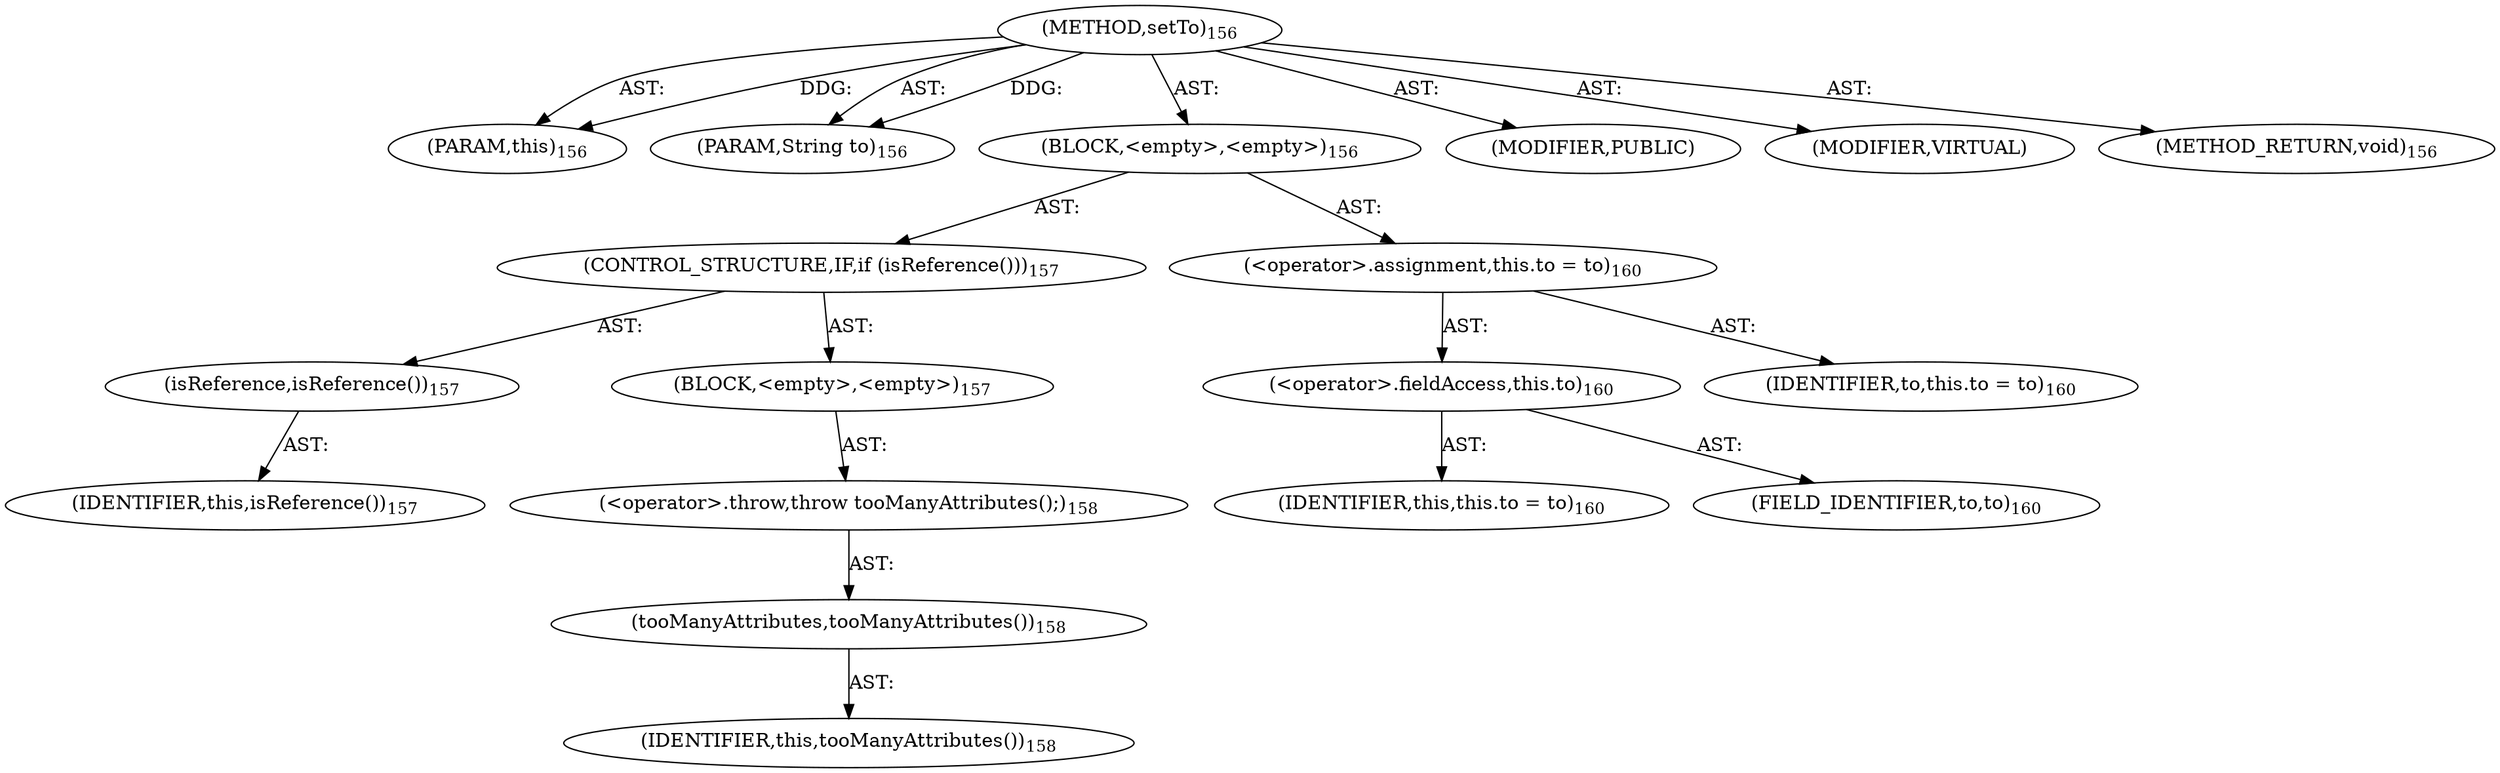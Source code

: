 digraph "setTo" {  
"111669149703" [label = <(METHOD,setTo)<SUB>156</SUB>> ]
"115964116998" [label = <(PARAM,this)<SUB>156</SUB>> ]
"115964117010" [label = <(PARAM,String to)<SUB>156</SUB>> ]
"25769803792" [label = <(BLOCK,&lt;empty&gt;,&lt;empty&gt;)<SUB>156</SUB>> ]
"47244640265" [label = <(CONTROL_STRUCTURE,IF,if (isReference()))<SUB>157</SUB>> ]
"30064771125" [label = <(isReference,isReference())<SUB>157</SUB>> ]
"68719476759" [label = <(IDENTIFIER,this,isReference())<SUB>157</SUB>> ]
"25769803793" [label = <(BLOCK,&lt;empty&gt;,&lt;empty&gt;)<SUB>157</SUB>> ]
"30064771126" [label = <(&lt;operator&gt;.throw,throw tooManyAttributes();)<SUB>158</SUB>> ]
"30064771127" [label = <(tooManyAttributes,tooManyAttributes())<SUB>158</SUB>> ]
"68719476760" [label = <(IDENTIFIER,this,tooManyAttributes())<SUB>158</SUB>> ]
"30064771128" [label = <(&lt;operator&gt;.assignment,this.to = to)<SUB>160</SUB>> ]
"30064771129" [label = <(&lt;operator&gt;.fieldAccess,this.to)<SUB>160</SUB>> ]
"68719476761" [label = <(IDENTIFIER,this,this.to = to)<SUB>160</SUB>> ]
"55834574863" [label = <(FIELD_IDENTIFIER,to,to)<SUB>160</SUB>> ]
"68719476789" [label = <(IDENTIFIER,to,this.to = to)<SUB>160</SUB>> ]
"133143986195" [label = <(MODIFIER,PUBLIC)> ]
"133143986196" [label = <(MODIFIER,VIRTUAL)> ]
"128849018887" [label = <(METHOD_RETURN,void)<SUB>156</SUB>> ]
  "111669149703" -> "115964116998"  [ label = "AST: "] 
  "111669149703" -> "115964117010"  [ label = "AST: "] 
  "111669149703" -> "25769803792"  [ label = "AST: "] 
  "111669149703" -> "133143986195"  [ label = "AST: "] 
  "111669149703" -> "133143986196"  [ label = "AST: "] 
  "111669149703" -> "128849018887"  [ label = "AST: "] 
  "25769803792" -> "47244640265"  [ label = "AST: "] 
  "25769803792" -> "30064771128"  [ label = "AST: "] 
  "47244640265" -> "30064771125"  [ label = "AST: "] 
  "47244640265" -> "25769803793"  [ label = "AST: "] 
  "30064771125" -> "68719476759"  [ label = "AST: "] 
  "25769803793" -> "30064771126"  [ label = "AST: "] 
  "30064771126" -> "30064771127"  [ label = "AST: "] 
  "30064771127" -> "68719476760"  [ label = "AST: "] 
  "30064771128" -> "30064771129"  [ label = "AST: "] 
  "30064771128" -> "68719476789"  [ label = "AST: "] 
  "30064771129" -> "68719476761"  [ label = "AST: "] 
  "30064771129" -> "55834574863"  [ label = "AST: "] 
  "111669149703" -> "115964116998"  [ label = "DDG: "] 
  "111669149703" -> "115964117010"  [ label = "DDG: "] 
}
